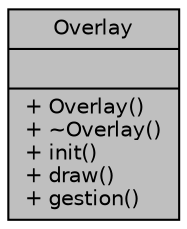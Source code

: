digraph "Overlay"
{
 // INTERACTIVE_SVG=YES
  edge [fontname="Helvetica",fontsize="10",labelfontname="Helvetica",labelfontsize="10"];
  node [fontname="Helvetica",fontsize="10",shape=record];
  Node1 [label="{Overlay\n||+ Overlay()\l+ ~Overlay()\l+ init()\l+ draw()\l+ gestion()\l}",height=0.2,width=0.4,color="black", fillcolor="grey75", style="filled", fontcolor="black"];
}
